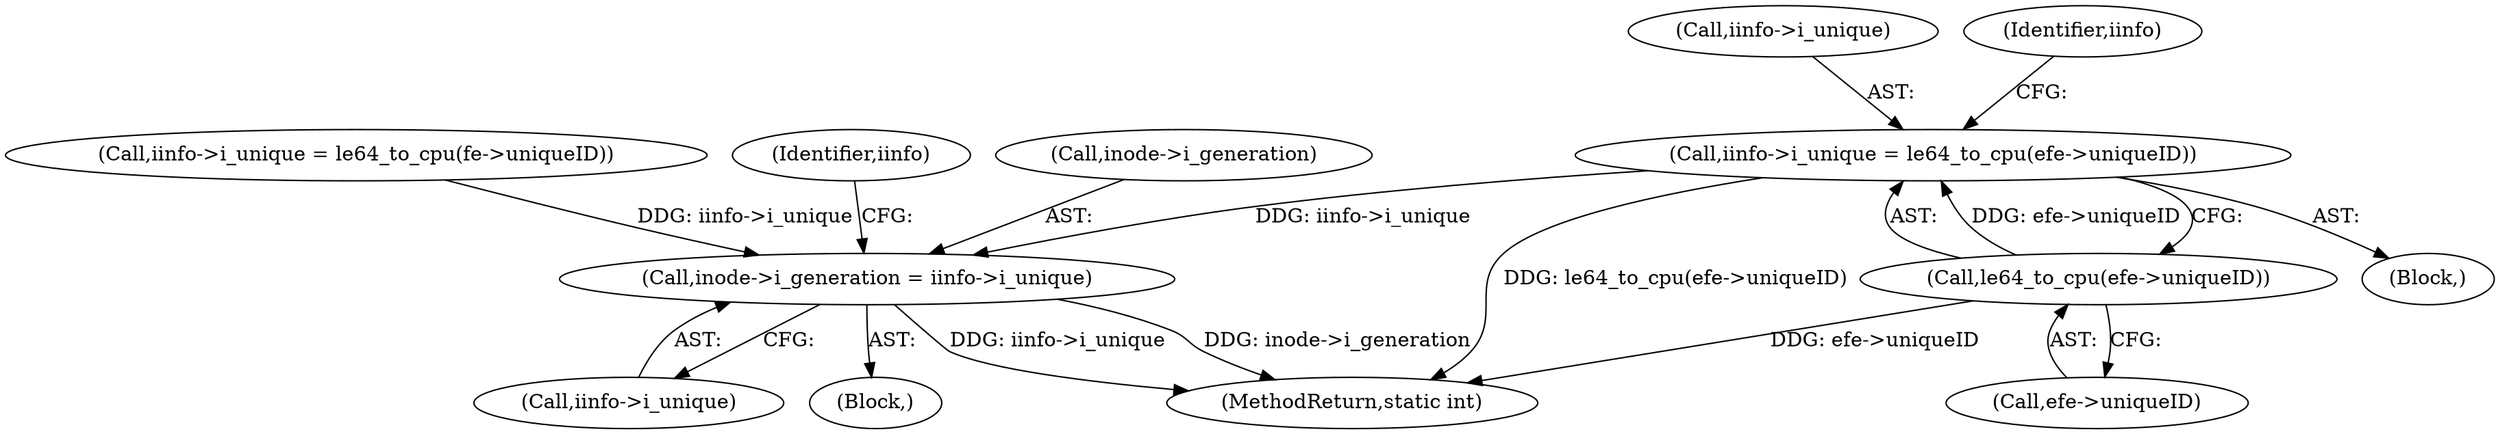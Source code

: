 digraph "0_linux_23b133bdc452aa441fcb9b82cbf6dd05cfd342d0@pointer" {
"1000939" [label="(Call,iinfo->i_unique = le64_to_cpu(efe->uniqueID))"];
"1000943" [label="(Call,le64_to_cpu(efe->uniqueID))"];
"1000971" [label="(Call,inode->i_generation = iinfo->i_unique)"];
"1000975" [label="(Call,iinfo->i_unique)"];
"1000972" [label="(Call,inode->i_generation)"];
"1000940" [label="(Call,iinfo->i_unique)"];
"1000111" [label="(Block,)"];
"1000944" [label="(Call,efe->uniqueID)"];
"1000943" [label="(Call,le64_to_cpu(efe->uniqueID))"];
"1000821" [label="(Call,iinfo->i_unique = le64_to_cpu(fe->uniqueID))"];
"1000949" [label="(Identifier,iinfo)"];
"1000971" [label="(Call,inode->i_generation = iinfo->i_unique)"];
"1000854" [label="(Block,)"];
"1001231" [label="(MethodReturn,static int)"];
"1000982" [label="(Identifier,iinfo)"];
"1000939" [label="(Call,iinfo->i_unique = le64_to_cpu(efe->uniqueID))"];
"1000939" -> "1000854"  [label="AST: "];
"1000939" -> "1000943"  [label="CFG: "];
"1000940" -> "1000939"  [label="AST: "];
"1000943" -> "1000939"  [label="AST: "];
"1000949" -> "1000939"  [label="CFG: "];
"1000939" -> "1001231"  [label="DDG: le64_to_cpu(efe->uniqueID)"];
"1000943" -> "1000939"  [label="DDG: efe->uniqueID"];
"1000939" -> "1000971"  [label="DDG: iinfo->i_unique"];
"1000943" -> "1000944"  [label="CFG: "];
"1000944" -> "1000943"  [label="AST: "];
"1000943" -> "1001231"  [label="DDG: efe->uniqueID"];
"1000971" -> "1000111"  [label="AST: "];
"1000971" -> "1000975"  [label="CFG: "];
"1000972" -> "1000971"  [label="AST: "];
"1000975" -> "1000971"  [label="AST: "];
"1000982" -> "1000971"  [label="CFG: "];
"1000971" -> "1001231"  [label="DDG: inode->i_generation"];
"1000971" -> "1001231"  [label="DDG: iinfo->i_unique"];
"1000821" -> "1000971"  [label="DDG: iinfo->i_unique"];
}
